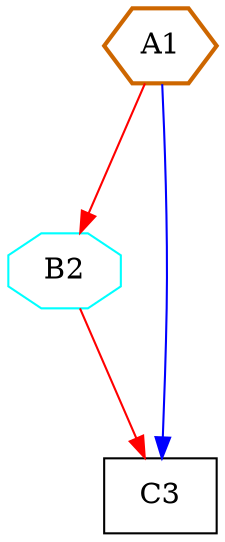 digraph G {
graph [root="Demo",rankdir   = TB, nodesep           = 0.6, mindist     = 1.0, ranksep = 1.0, overlap = false]
node [style     = "filled", fillcolor = "white", color = "black"]
A1[cpu="0", flags="0x00002004", type="flow", tvalid="0", vabs="false", prio="0", toffs="0", pattern="patternA", patentry="true", patexit="false", beamproc="beamA", bpentry="false", bpexit="false", qty="1", shape     = "hexagon", fillcolor = "white", penwidth=2, color = "darkorange3"];
B2[cpu="0", flags="0x0000800d", type="origin", toffs="0", pattern="patternA", patentry="false", patexit="true", beamproc="beamA", bpentry="false", bpexit="false", thread="0", shape     = "octagon", color  = "cyan", fillcolor = "white"];
C3[cpu="0", flags="0x00100007", type="block", tperiod="2000", pattern="patternA", patentry="false", patexit="false", beamproc="beamA", bpentry="false", bpexit="false", qlo="true", qhi="false", qil="false", shape     = "rectangle", fillcolor = "white"];
A1->B2 [type="defdst", color = "red"];
B2->C3 [type="defdst", color = "red"];
A1->C3 [type="target", color = "blue"];
}
